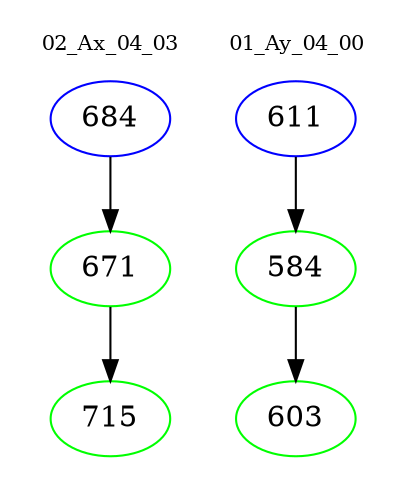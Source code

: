 digraph{
subgraph cluster_0 {
color = white
label = "02_Ax_04_03";
fontsize=10;
T0_684 [label="684", color="blue"]
T0_684 -> T0_671 [color="black"]
T0_671 [label="671", color="green"]
T0_671 -> T0_715 [color="black"]
T0_715 [label="715", color="green"]
}
subgraph cluster_1 {
color = white
label = "01_Ay_04_00";
fontsize=10;
T1_611 [label="611", color="blue"]
T1_611 -> T1_584 [color="black"]
T1_584 [label="584", color="green"]
T1_584 -> T1_603 [color="black"]
T1_603 [label="603", color="green"]
}
}
